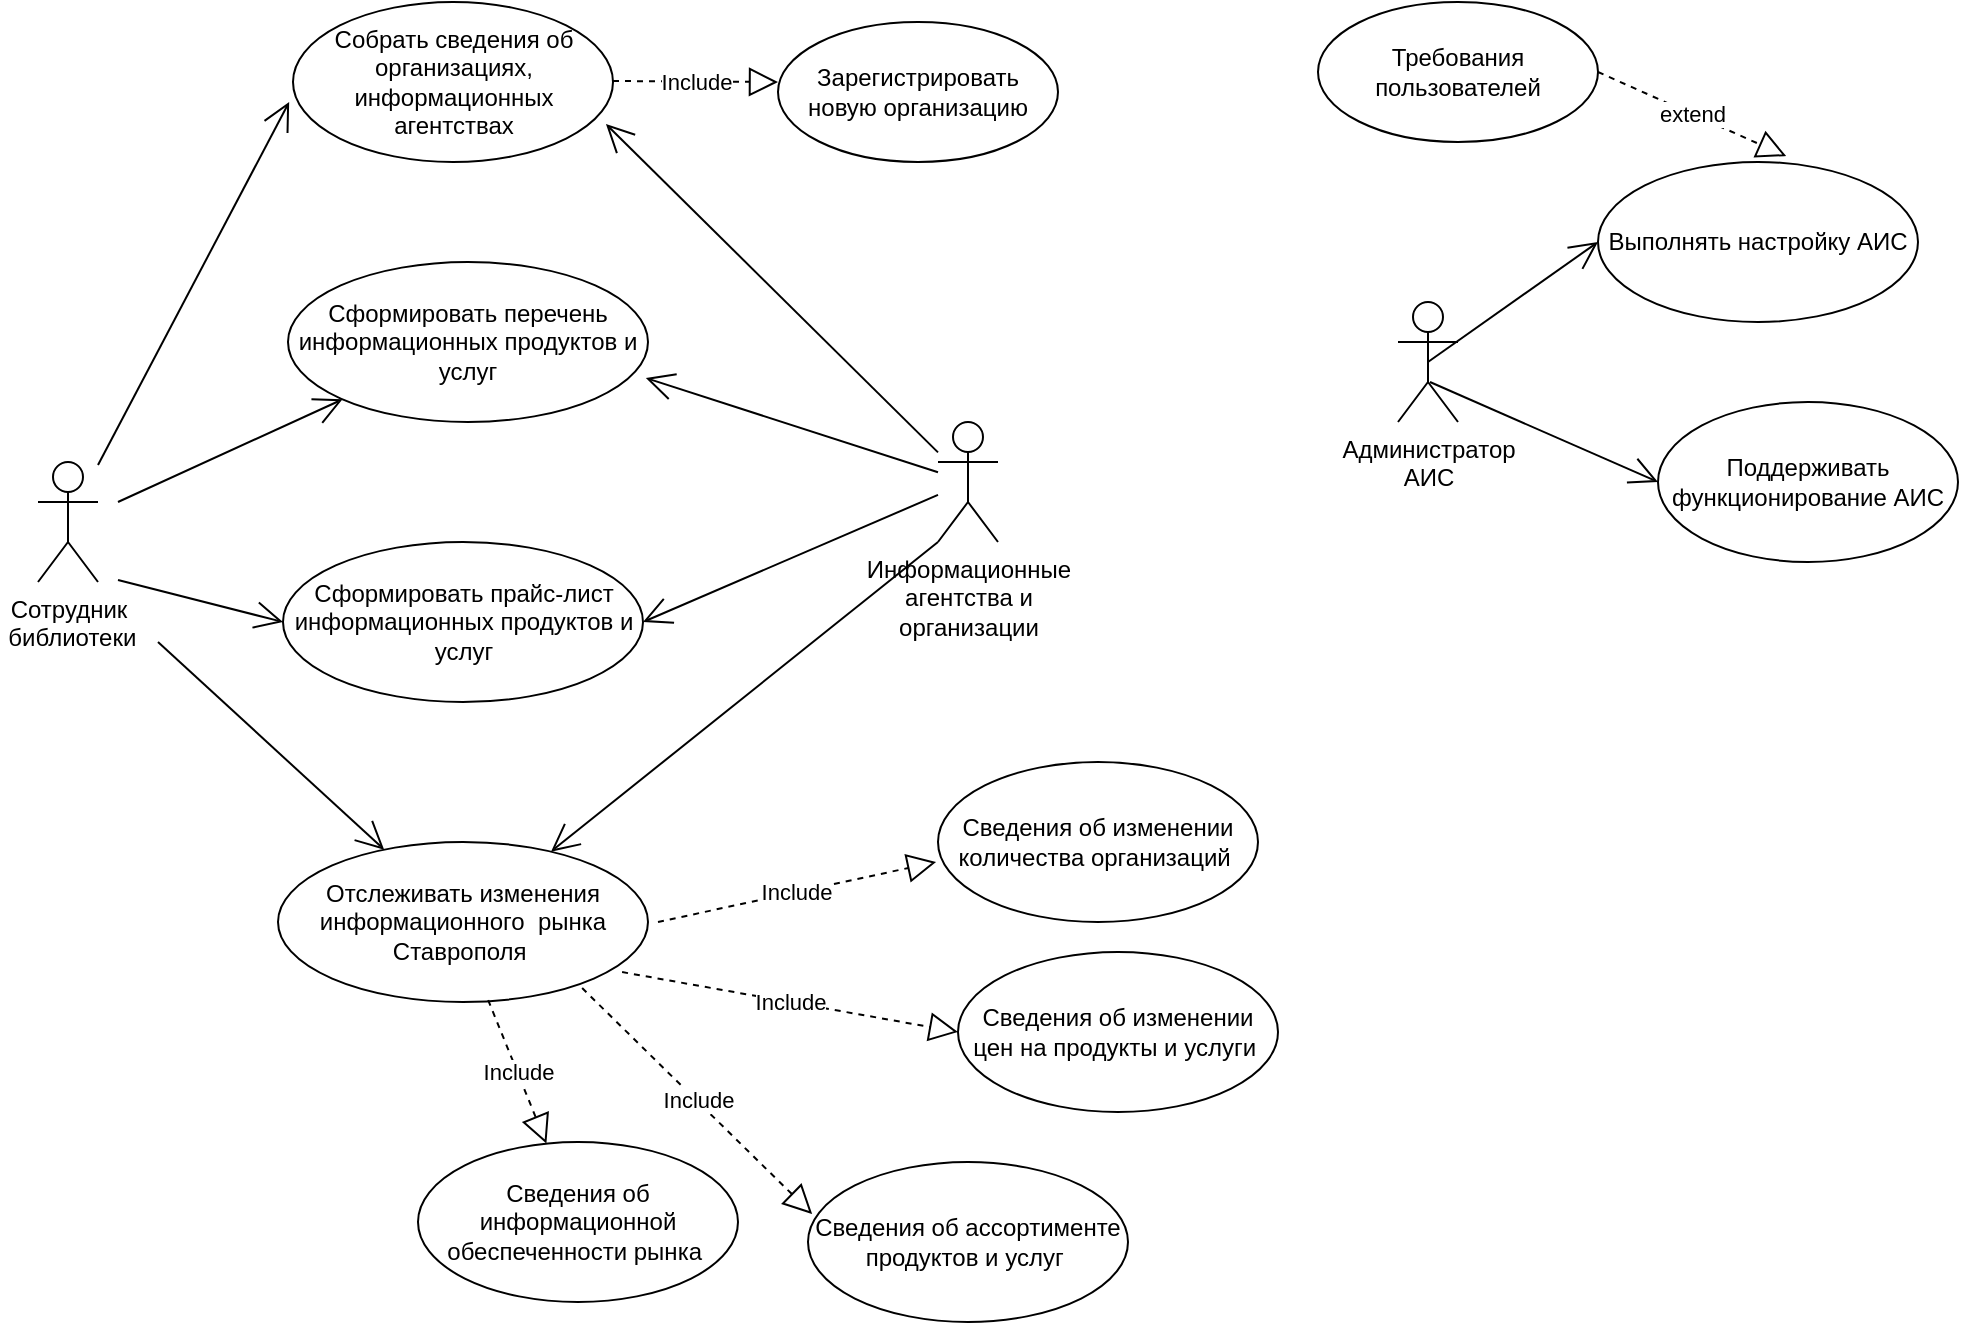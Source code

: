 <mxfile version="12.9.2" type="device"><diagram id="E7Pw3_R7HwIUA2NDR9zO" name="Page-1"><mxGraphModel dx="1382" dy="764" grid="1" gridSize="10" guides="1" tooltips="1" connect="1" arrows="1" fold="1" page="1" pageScale="1" pageWidth="827" pageHeight="1169" math="0" shadow="0"><root><mxCell id="0"/><mxCell id="1" parent="0"/><mxCell id="xlLOgapLPckwbTzeMpa3-1" value="Сотрудник&lt;br&gt;&amp;nbsp;библиотеки" style="shape=umlActor;verticalLabelPosition=bottom;labelBackgroundColor=#ffffff;verticalAlign=top;html=1;" vertex="1" parent="1"><mxGeometry x="260" y="260" width="30" height="60" as="geometry"/></mxCell><mxCell id="xlLOgapLPckwbTzeMpa3-2" value="Собрать сведения об организациях, информационных агентствах" style="ellipse;whiteSpace=wrap;html=1;" vertex="1" parent="1"><mxGeometry x="387.5" y="30" width="160" height="80" as="geometry"/></mxCell><mxCell id="xlLOgapLPckwbTzeMpa3-3" value="Сформировать перечень информационных продуктов и услуг" style="ellipse;whiteSpace=wrap;html=1;" vertex="1" parent="1"><mxGeometry x="385" y="160" width="180" height="80" as="geometry"/></mxCell><mxCell id="xlLOgapLPckwbTzeMpa3-11" value="Сформировать прайс-лист информационных продуктов и услуг" style="ellipse;whiteSpace=wrap;html=1;" vertex="1" parent="1"><mxGeometry x="382.5" y="300" width="180" height="80" as="geometry"/></mxCell><mxCell id="xlLOgapLPckwbTzeMpa3-12" value="Отслеживать изменения информационного&amp;nbsp; рынка Ставрополя&amp;nbsp;" style="ellipse;whiteSpace=wrap;html=1;" vertex="1" parent="1"><mxGeometry x="380" y="450" width="185" height="80" as="geometry"/></mxCell><mxCell id="xlLOgapLPckwbTzeMpa3-13" value="" style="endArrow=open;endFill=1;endSize=12;html=1;entryX=-0.012;entryY=0.625;entryDx=0;entryDy=0;entryPerimeter=0;" edge="1" parent="1" source="xlLOgapLPckwbTzeMpa3-1" target="xlLOgapLPckwbTzeMpa3-2"><mxGeometry width="160" relative="1" as="geometry"><mxPoint x="220" y="180" as="sourcePoint"/><mxPoint x="380" y="180" as="targetPoint"/></mxGeometry></mxCell><mxCell id="xlLOgapLPckwbTzeMpa3-14" value="" style="endArrow=open;endFill=1;endSize=12;html=1;" edge="1" parent="1" target="xlLOgapLPckwbTzeMpa3-3"><mxGeometry width="160" relative="1" as="geometry"><mxPoint x="300" y="280" as="sourcePoint"/><mxPoint x="460" y="280" as="targetPoint"/></mxGeometry></mxCell><mxCell id="xlLOgapLPckwbTzeMpa3-15" value="" style="endArrow=open;endFill=1;endSize=12;html=1;entryX=0;entryY=0.5;entryDx=0;entryDy=0;" edge="1" parent="1" target="xlLOgapLPckwbTzeMpa3-11"><mxGeometry width="160" relative="1" as="geometry"><mxPoint x="300" y="319" as="sourcePoint"/><mxPoint x="460" y="319" as="targetPoint"/></mxGeometry></mxCell><mxCell id="xlLOgapLPckwbTzeMpa3-16" value="" style="endArrow=open;endFill=1;endSize=12;html=1;" edge="1" parent="1" target="xlLOgapLPckwbTzeMpa3-12"><mxGeometry width="160" relative="1" as="geometry"><mxPoint x="320" y="350" as="sourcePoint"/><mxPoint x="480" y="350" as="targetPoint"/></mxGeometry></mxCell><mxCell id="xlLOgapLPckwbTzeMpa3-17" value="Информационные &lt;br&gt;агентства и &lt;br&gt;организации" style="shape=umlActor;verticalLabelPosition=bottom;labelBackgroundColor=#ffffff;verticalAlign=top;html=1;" vertex="1" parent="1"><mxGeometry x="710" y="240" width="30" height="60" as="geometry"/></mxCell><mxCell id="xlLOgapLPckwbTzeMpa3-22" value="" style="endArrow=open;endFill=1;endSize=12;html=1;entryX=0.978;entryY=0.763;entryDx=0;entryDy=0;entryPerimeter=0;" edge="1" parent="1" source="xlLOgapLPckwbTzeMpa3-17" target="xlLOgapLPckwbTzeMpa3-2"><mxGeometry width="160" relative="1" as="geometry"><mxPoint x="810" y="239.5" as="sourcePoint"/><mxPoint x="970" y="239.5" as="targetPoint"/></mxGeometry></mxCell><mxCell id="xlLOgapLPckwbTzeMpa3-23" value="" style="endArrow=open;endFill=1;endSize=12;html=1;entryX=0.994;entryY=0.725;entryDx=0;entryDy=0;entryPerimeter=0;" edge="1" parent="1" source="xlLOgapLPckwbTzeMpa3-17" target="xlLOgapLPckwbTzeMpa3-3"><mxGeometry width="160" relative="1" as="geometry"><mxPoint x="820" y="280" as="sourcePoint"/><mxPoint x="980" y="280" as="targetPoint"/></mxGeometry></mxCell><mxCell id="xlLOgapLPckwbTzeMpa3-24" value="" style="endArrow=open;endFill=1;endSize=12;html=1;entryX=1;entryY=0.5;entryDx=0;entryDy=0;" edge="1" parent="1" source="xlLOgapLPckwbTzeMpa3-17" target="xlLOgapLPckwbTzeMpa3-11"><mxGeometry width="160" relative="1" as="geometry"><mxPoint x="830" y="300" as="sourcePoint"/><mxPoint x="980" y="310" as="targetPoint"/></mxGeometry></mxCell><mxCell id="xlLOgapLPckwbTzeMpa3-25" value="" style="endArrow=open;endFill=1;endSize=12;html=1;exitX=0;exitY=1;exitDx=0;exitDy=0;exitPerimeter=0;" edge="1" parent="1" source="xlLOgapLPckwbTzeMpa3-17" target="xlLOgapLPckwbTzeMpa3-12"><mxGeometry width="160" relative="1" as="geometry"><mxPoint x="700" y="479.5" as="sourcePoint"/><mxPoint x="860" y="479.5" as="targetPoint"/></mxGeometry></mxCell><mxCell id="xlLOgapLPckwbTzeMpa3-30" value="Администратор &lt;br&gt;АИС" style="shape=umlActor;verticalLabelPosition=bottom;labelBackgroundColor=#ffffff;verticalAlign=top;html=1;" vertex="1" parent="1"><mxGeometry x="940" y="180" width="30" height="60" as="geometry"/></mxCell><mxCell id="xlLOgapLPckwbTzeMpa3-31" value="Поддерживать функционирование АИС" style="ellipse;whiteSpace=wrap;html=1;" vertex="1" parent="1"><mxGeometry x="1070" y="230" width="150" height="80" as="geometry"/></mxCell><mxCell id="xlLOgapLPckwbTzeMpa3-32" value="Выполнять настройку АИС" style="ellipse;whiteSpace=wrap;html=1;" vertex="1" parent="1"><mxGeometry x="1040" y="110" width="160" height="80" as="geometry"/></mxCell><mxCell id="xlLOgapLPckwbTzeMpa3-33" value="Зарегистрировать новую организацию" style="ellipse;whiteSpace=wrap;html=1;" vertex="1" parent="1"><mxGeometry x="630" y="40" width="140" height="70" as="geometry"/></mxCell><mxCell id="xlLOgapLPckwbTzeMpa3-36" value="Include" style="endArrow=block;dashed=1;endFill=0;endSize=12;html=1;" edge="1" parent="1"><mxGeometry width="160" relative="1" as="geometry"><mxPoint x="547.5" y="69.5" as="sourcePoint"/><mxPoint x="630" y="70" as="targetPoint"/></mxGeometry></mxCell><mxCell id="xlLOgapLPckwbTzeMpa3-37" value="" style="endArrow=open;endFill=1;endSize=12;html=1;entryX=0;entryY=0.5;entryDx=0;entryDy=0;exitX=0.5;exitY=0.5;exitDx=0;exitDy=0;exitPerimeter=0;" edge="1" parent="1" source="xlLOgapLPckwbTzeMpa3-30" target="xlLOgapLPckwbTzeMpa3-32"><mxGeometry width="160" relative="1" as="geometry"><mxPoint x="565" y="670" as="sourcePoint"/><mxPoint x="725" y="670" as="targetPoint"/></mxGeometry></mxCell><mxCell id="xlLOgapLPckwbTzeMpa3-38" value="" style="endArrow=open;endFill=1;endSize=12;html=1;entryX=0;entryY=0.5;entryDx=0;entryDy=0;exitX=0.533;exitY=0.667;exitDx=0;exitDy=0;exitPerimeter=0;" edge="1" parent="1" source="xlLOgapLPckwbTzeMpa3-30" target="xlLOgapLPckwbTzeMpa3-31"><mxGeometry width="160" relative="1" as="geometry"><mxPoint x="570" y="690" as="sourcePoint"/><mxPoint x="730" y="690" as="targetPoint"/></mxGeometry></mxCell><mxCell id="xlLOgapLPckwbTzeMpa3-39" value="Сведения об изменении количества организаций&amp;nbsp;" style="ellipse;whiteSpace=wrap;html=1;" vertex="1" parent="1"><mxGeometry x="710" y="410" width="160" height="80" as="geometry"/></mxCell><mxCell id="xlLOgapLPckwbTzeMpa3-40" value="Сведения об изменении цен на продукты и услуги&amp;nbsp;" style="ellipse;whiteSpace=wrap;html=1;" vertex="1" parent="1"><mxGeometry x="720" y="505" width="160" height="80" as="geometry"/></mxCell><mxCell id="xlLOgapLPckwbTzeMpa3-41" value="Сведения об ассортименте продуктов и услуг&amp;nbsp;" style="ellipse;whiteSpace=wrap;html=1;" vertex="1" parent="1"><mxGeometry x="645" y="610" width="160" height="80" as="geometry"/></mxCell><mxCell id="xlLOgapLPckwbTzeMpa3-42" value="Сведения об информационной обеспеченности рынка&amp;nbsp;" style="ellipse;whiteSpace=wrap;html=1;" vertex="1" parent="1"><mxGeometry x="450" y="600" width="160" height="80" as="geometry"/></mxCell><mxCell id="xlLOgapLPckwbTzeMpa3-43" value="Include" style="endArrow=block;dashed=1;endFill=0;endSize=12;html=1;entryX=-0.006;entryY=0.625;entryDx=0;entryDy=0;entryPerimeter=0;" edge="1" parent="1" target="xlLOgapLPckwbTzeMpa3-39"><mxGeometry width="160" relative="1" as="geometry"><mxPoint x="570" y="490" as="sourcePoint"/><mxPoint x="720" y="450" as="targetPoint"/></mxGeometry></mxCell><mxCell id="xlLOgapLPckwbTzeMpa3-46" value="Include" style="endArrow=block;dashed=1;endFill=0;endSize=12;html=1;entryX=0;entryY=0.5;entryDx=0;entryDy=0;exitX=0.93;exitY=0.813;exitDx=0;exitDy=0;exitPerimeter=0;" edge="1" parent="1" source="xlLOgapLPckwbTzeMpa3-12" target="xlLOgapLPckwbTzeMpa3-40"><mxGeometry width="160" relative="1" as="geometry"><mxPoint x="547.5" y="510" as="sourcePoint"/><mxPoint x="630" y="510.5" as="targetPoint"/></mxGeometry></mxCell><mxCell id="xlLOgapLPckwbTzeMpa3-47" value="Include" style="endArrow=block;dashed=1;endFill=0;endSize=12;html=1;exitX=0.822;exitY=0.913;exitDx=0;exitDy=0;exitPerimeter=0;entryX=0.013;entryY=0.325;entryDx=0;entryDy=0;entryPerimeter=0;" edge="1" parent="1" source="xlLOgapLPckwbTzeMpa3-12" target="xlLOgapLPckwbTzeMpa3-41"><mxGeometry width="160" relative="1" as="geometry"><mxPoint x="540" y="560" as="sourcePoint"/><mxPoint x="622.5" y="560.5" as="targetPoint"/></mxGeometry></mxCell><mxCell id="xlLOgapLPckwbTzeMpa3-48" value="Include" style="endArrow=block;dashed=1;endFill=0;endSize=12;html=1;exitX=0.568;exitY=0.988;exitDx=0;exitDy=0;exitPerimeter=0;" edge="1" parent="1" source="xlLOgapLPckwbTzeMpa3-12" target="xlLOgapLPckwbTzeMpa3-42"><mxGeometry width="160" relative="1" as="geometry"><mxPoint x="1070" y="590" as="sourcePoint"/><mxPoint x="1152.5" y="590.5" as="targetPoint"/></mxGeometry></mxCell><mxCell id="xlLOgapLPckwbTzeMpa3-49" value="Требования пользователей" style="ellipse;whiteSpace=wrap;html=1;" vertex="1" parent="1"><mxGeometry x="900" y="30" width="140" height="70" as="geometry"/></mxCell><mxCell id="xlLOgapLPckwbTzeMpa3-50" value="extend" style="endArrow=block;dashed=1;endFill=0;endSize=12;html=1;exitX=1;exitY=0.5;exitDx=0;exitDy=0;entryX=0.588;entryY=-0.037;entryDx=0;entryDy=0;entryPerimeter=0;" edge="1" parent="1" source="xlLOgapLPckwbTzeMpa3-49" target="xlLOgapLPckwbTzeMpa3-32"><mxGeometry width="160" relative="1" as="geometry"><mxPoint x="1070" y="69.5" as="sourcePoint"/><mxPoint x="1152.5" y="70" as="targetPoint"/></mxGeometry></mxCell></root></mxGraphModel></diagram></mxfile>